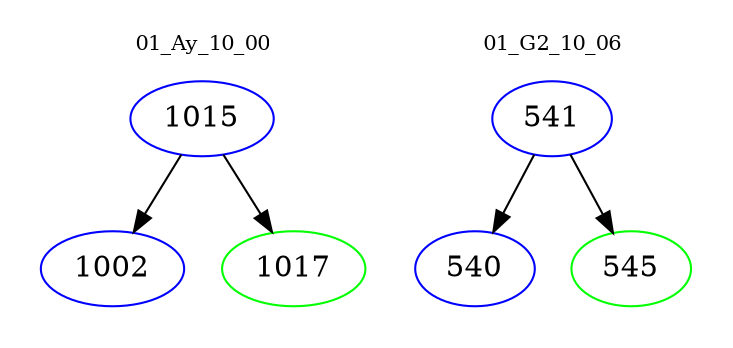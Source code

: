 digraph{
subgraph cluster_0 {
color = white
label = "01_Ay_10_00";
fontsize=10;
T0_1015 [label="1015", color="blue"]
T0_1015 -> T0_1002 [color="black"]
T0_1002 [label="1002", color="blue"]
T0_1015 -> T0_1017 [color="black"]
T0_1017 [label="1017", color="green"]
}
subgraph cluster_1 {
color = white
label = "01_G2_10_06";
fontsize=10;
T1_541 [label="541", color="blue"]
T1_541 -> T1_540 [color="black"]
T1_540 [label="540", color="blue"]
T1_541 -> T1_545 [color="black"]
T1_545 [label="545", color="green"]
}
}
